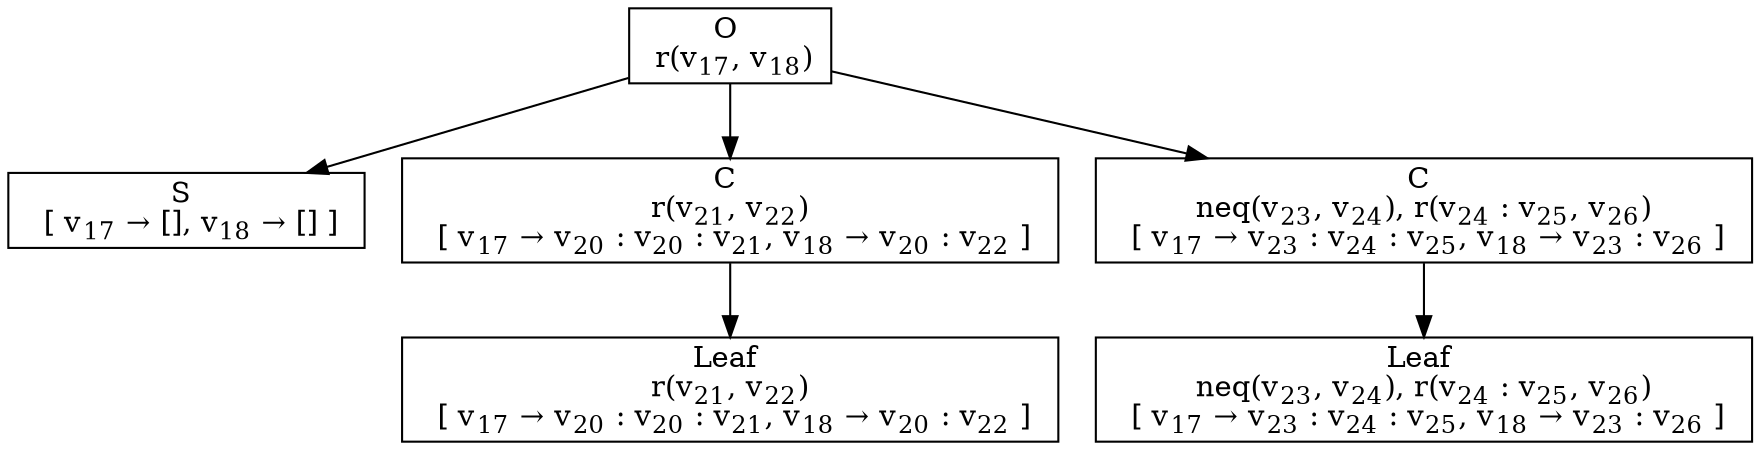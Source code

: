 digraph {
    graph [rankdir=TB
          ,bgcolor=transparent];
    node [shape=box
         ,fillcolor=white
         ,style=filled];
    0 [label=<O <BR/> r(v<SUB>17</SUB>, v<SUB>18</SUB>)>];
    1 [label=<S <BR/>  [ v<SUB>17</SUB> &rarr; [], v<SUB>18</SUB> &rarr; [] ] >];
    2 [label=<C <BR/> r(v<SUB>21</SUB>, v<SUB>22</SUB>) <BR/>  [ v<SUB>17</SUB> &rarr; v<SUB>20</SUB> : v<SUB>20</SUB> : v<SUB>21</SUB>, v<SUB>18</SUB> &rarr; v<SUB>20</SUB> : v<SUB>22</SUB> ] >];
    3 [label=<C <BR/> neq(v<SUB>23</SUB>, v<SUB>24</SUB>), r(v<SUB>24</SUB> : v<SUB>25</SUB>, v<SUB>26</SUB>) <BR/>  [ v<SUB>17</SUB> &rarr; v<SUB>23</SUB> : v<SUB>24</SUB> : v<SUB>25</SUB>, v<SUB>18</SUB> &rarr; v<SUB>23</SUB> : v<SUB>26</SUB> ] >];
    4 [label=<Leaf <BR/> r(v<SUB>21</SUB>, v<SUB>22</SUB>) <BR/>  [ v<SUB>17</SUB> &rarr; v<SUB>20</SUB> : v<SUB>20</SUB> : v<SUB>21</SUB>, v<SUB>18</SUB> &rarr; v<SUB>20</SUB> : v<SUB>22</SUB> ] >];
    5 [label=<Leaf <BR/> neq(v<SUB>23</SUB>, v<SUB>24</SUB>), r(v<SUB>24</SUB> : v<SUB>25</SUB>, v<SUB>26</SUB>) <BR/>  [ v<SUB>17</SUB> &rarr; v<SUB>23</SUB> : v<SUB>24</SUB> : v<SUB>25</SUB>, v<SUB>18</SUB> &rarr; v<SUB>23</SUB> : v<SUB>26</SUB> ] >];
    0 -> 1 [label=""];
    0 -> 2 [label=""];
    0 -> 3 [label=""];
    2 -> 4 [label=""];
    3 -> 5 [label=""];
}